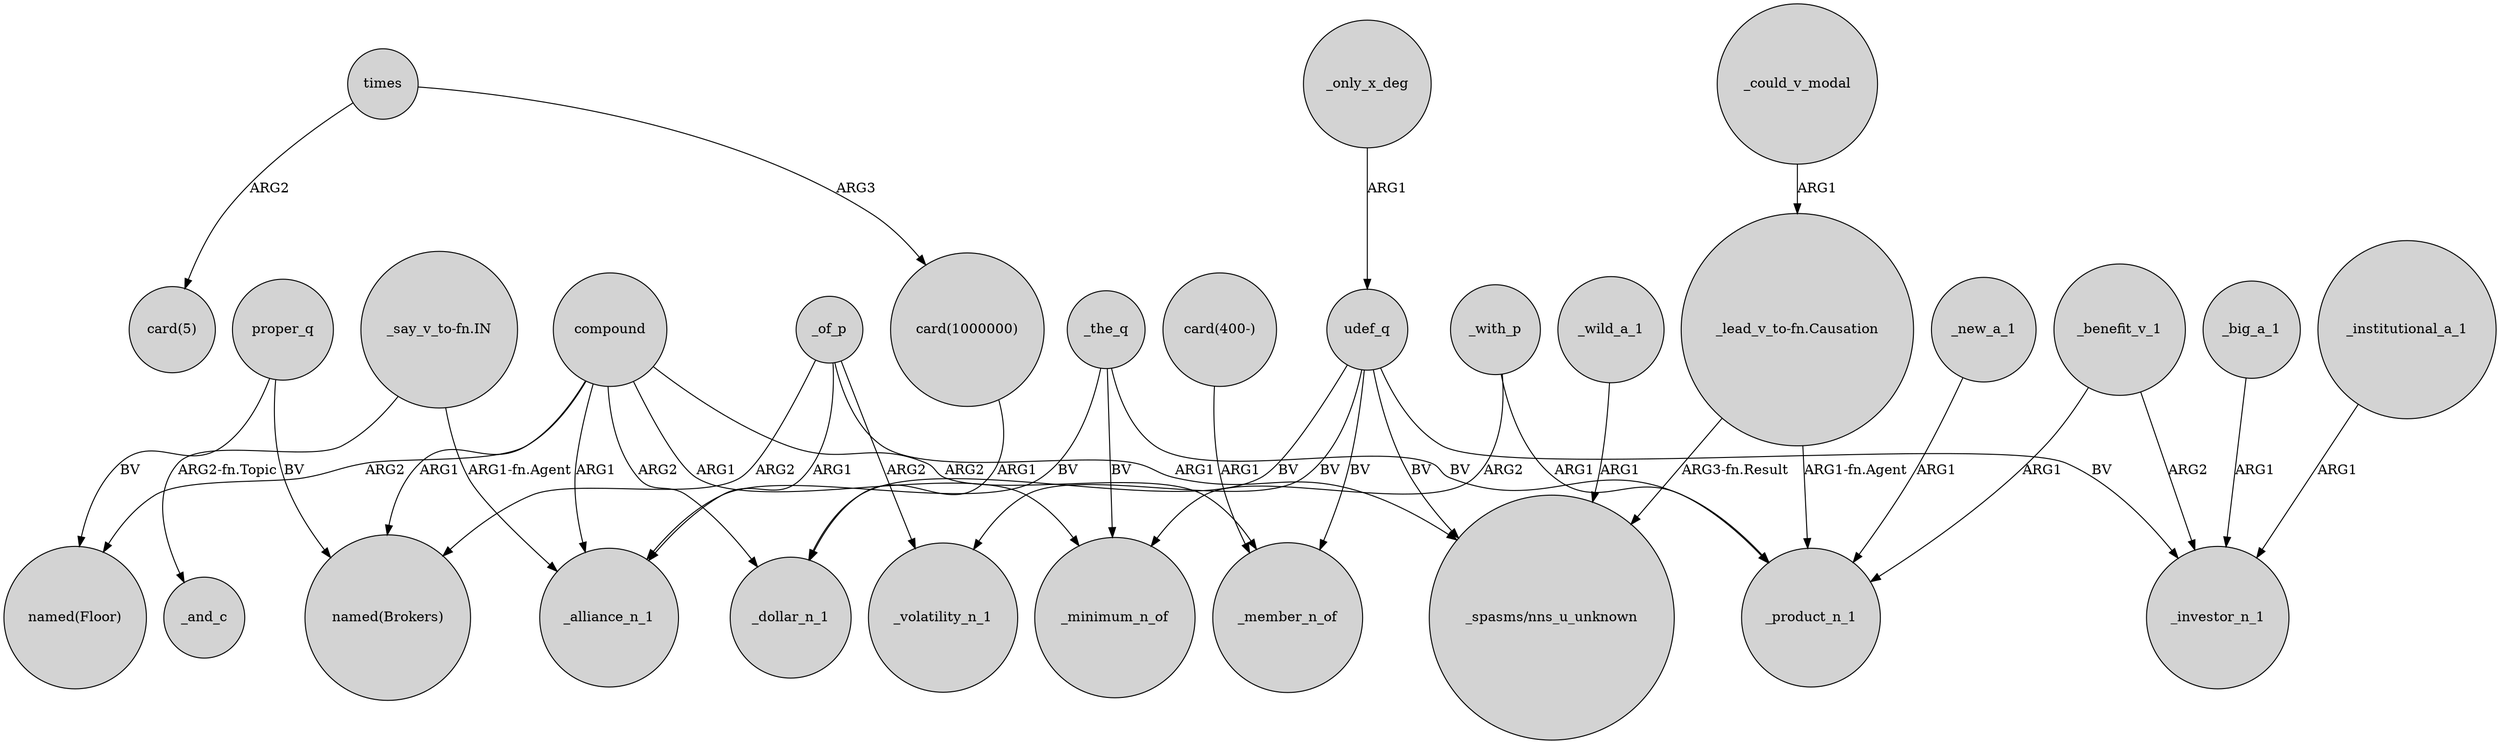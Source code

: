 digraph {
	node [shape=circle style=filled]
	times -> "card(5)" [label=ARG2]
	_of_p -> _volatility_n_1 [label=ARG2]
	_only_x_deg -> udef_q [label=ARG1]
	"card(1000000)" -> _dollar_n_1 [label=ARG1]
	"_say_v_to-fn.IN" -> _alliance_n_1 [label="ARG1-fn.Agent"]
	_the_q -> _minimum_n_of [label=BV]
	_of_p -> "_spasms/nns_u_unknown" [label=ARG1]
	udef_q -> _volatility_n_1 [label=BV]
	udef_q -> _investor_n_1 [label=BV]
	compound -> _minimum_n_of [label=ARG1]
	proper_q -> "named(Floor)" [label=BV]
	_benefit_v_1 -> _investor_n_1 [label=ARG2]
	_could_v_modal -> "_lead_v_to-fn.Causation" [label=ARG1]
	compound -> _member_n_of [label=ARG2]
	_big_a_1 -> _investor_n_1 [label=ARG1]
	_new_a_1 -> _product_n_1 [label=ARG1]
	_benefit_v_1 -> _product_n_1 [label=ARG1]
	"_lead_v_to-fn.Causation" -> "_spasms/nns_u_unknown" [label="ARG3-fn.Result"]
	"_lead_v_to-fn.Causation" -> _product_n_1 [label="ARG1-fn.Agent"]
	times -> "card(1000000)" [label=ARG3]
	_institutional_a_1 -> _investor_n_1 [label=ARG1]
	_with_p -> _minimum_n_of [label=ARG2]
	udef_q -> _member_n_of [label=BV]
	"_say_v_to-fn.IN" -> _and_c [label="ARG2-fn.Topic"]
	_wild_a_1 -> "_spasms/nns_u_unknown" [label=ARG1]
	_the_q -> _product_n_1 [label=BV]
	udef_q -> "_spasms/nns_u_unknown" [label=BV]
	compound -> "named(Brokers)" [label=ARG1]
	proper_q -> "named(Brokers)" [label=BV]
	compound -> _alliance_n_1 [label=ARG1]
	_the_q -> _alliance_n_1 [label=BV]
	_with_p -> _product_n_1 [label=ARG1]
	"card(400-)" -> _member_n_of [label=ARG1]
	compound -> _dollar_n_1 [label=ARG2]
	_of_p -> _alliance_n_1 [label=ARG1]
	udef_q -> _dollar_n_1 [label=BV]
	compound -> "named(Floor)" [label=ARG2]
	_of_p -> "named(Brokers)" [label=ARG2]
}
